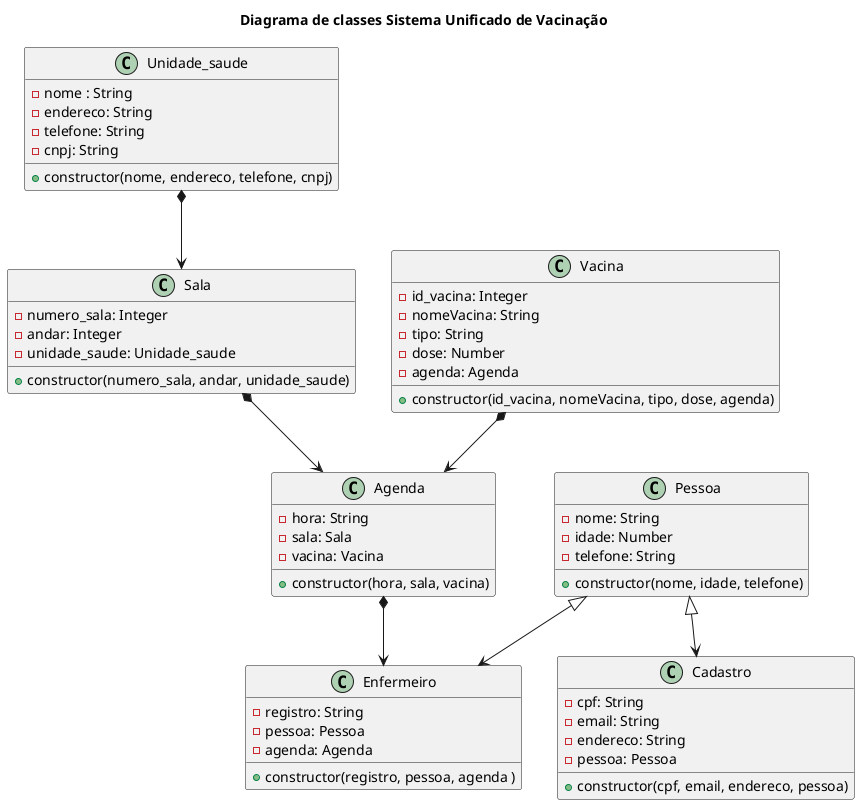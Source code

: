 @startuml

title Diagrama de classes Sistema Unificado de Vacinação

class Unidade_saude{
    - nome : String
    - endereco: String
    - telefone: String
    - cnpj: String
    + constructor(nome, endereco, telefone, cnpj)
}

class Sala{
    - numero_sala: Integer
    - andar: Integer
    - unidade_saude: Unidade_saude 
    + constructor(numero_sala, andar, unidade_saude)
}

class Agenda{
    - hora: String
    - sala: Sala
    - vacina: Vacina
    + constructor(hora, sala, vacina)
}


Class Vacina{
    - id_vacina: Integer
    - nomeVacina: String
    - tipo: String
    - dose: Number
    - agenda: Agenda
    + constructor(id_vacina, nomeVacina, tipo, dose, agenda)
}

class Pessoa{
    - nome: String
    - idade: Number
    - telefone: String
    + constructor(nome, idade, telefone)
}

class Cadastro {
    - cpf: String
    - email: String
    - endereco: String
    - pessoa: Pessoa
    + constructor(cpf, email, endereco, pessoa)
}

class Enfermeiro {
    - registro: String
    - pessoa: Pessoa
    - agenda: Agenda
    + constructor(registro, pessoa, agenda )
}

Pessoa <|--> Cadastro
Pessoa <|--> Enfermeiro
Unidade_saude *--> Sala
Sala *--> Agenda
Vacina *--> Agenda
Agenda *--> Enfermeiro

@enduml
